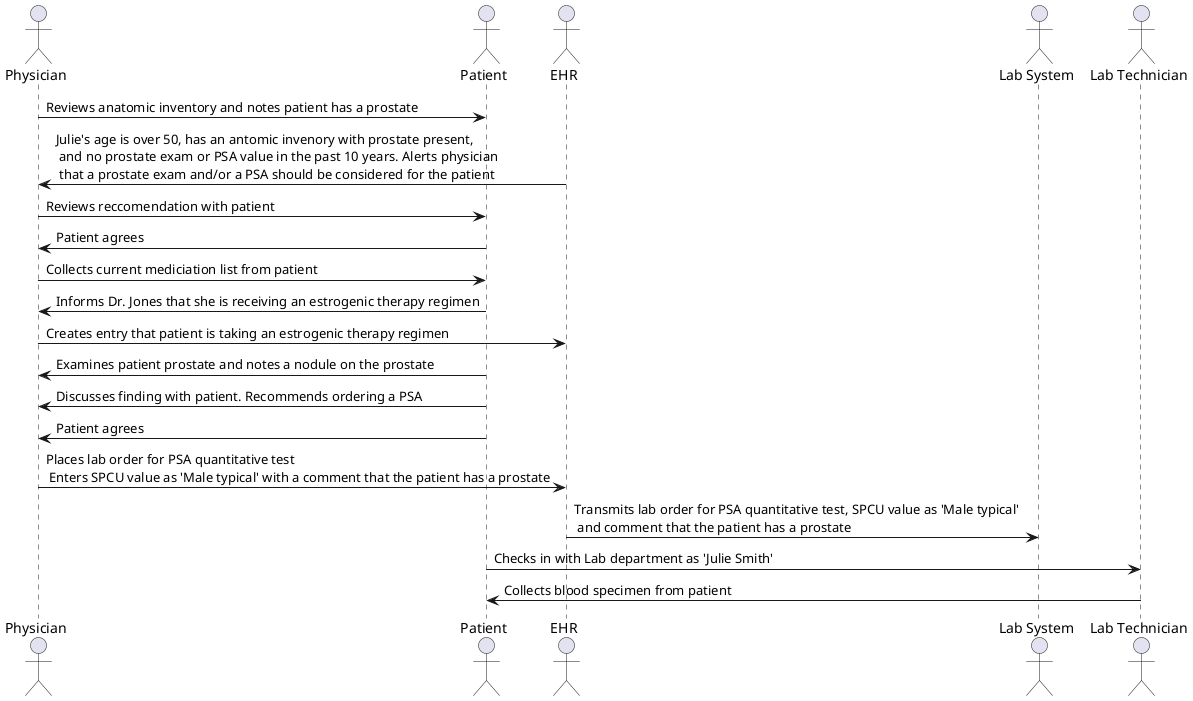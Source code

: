 @startuml
actor Physician as dr
actor Patient as pt
actor EHR
actor "Lab System" as ls
actor "Lab Technician" as lt

dr->pt : Reviews anatomic inventory and notes patient has a prostate
EHR->dr : Julie's age is over 50, has an antomic invenory with prostate present, \n and no prostate exam or PSA value in the past 10 years. Alerts physician \n that a prostate exam and/or a PSA should be considered for the patient
dr->pt : Reviews reccomendation with patient
pt->dr : Patient agrees
dr->pt : Collects current mediciation list from patient
pt->dr: Informs Dr. Jones that she is receiving an estrogenic therapy regimen
dr->EHR : Creates entry that patient is taking an estrogenic therapy regimen
pt->dr : Examines patient prostate and notes a nodule on the prostate
pt->dr : Discusses finding with patient. Recommends ordering a PSA
pt->dr : Patient agrees
dr->EHR : Places lab order for PSA quantitative test \n Enters SPCU value as 'Male typical' with a comment that the patient has a prostate
EHR->ls : Transmits lab order for PSA quantitative test, SPCU value as 'Male typical' \n and comment that the patient has a prostate
pt->lt : Checks in with Lab department as 'Julie Smith'
lt->pt : Collects blood specimen from patient 


@enduml